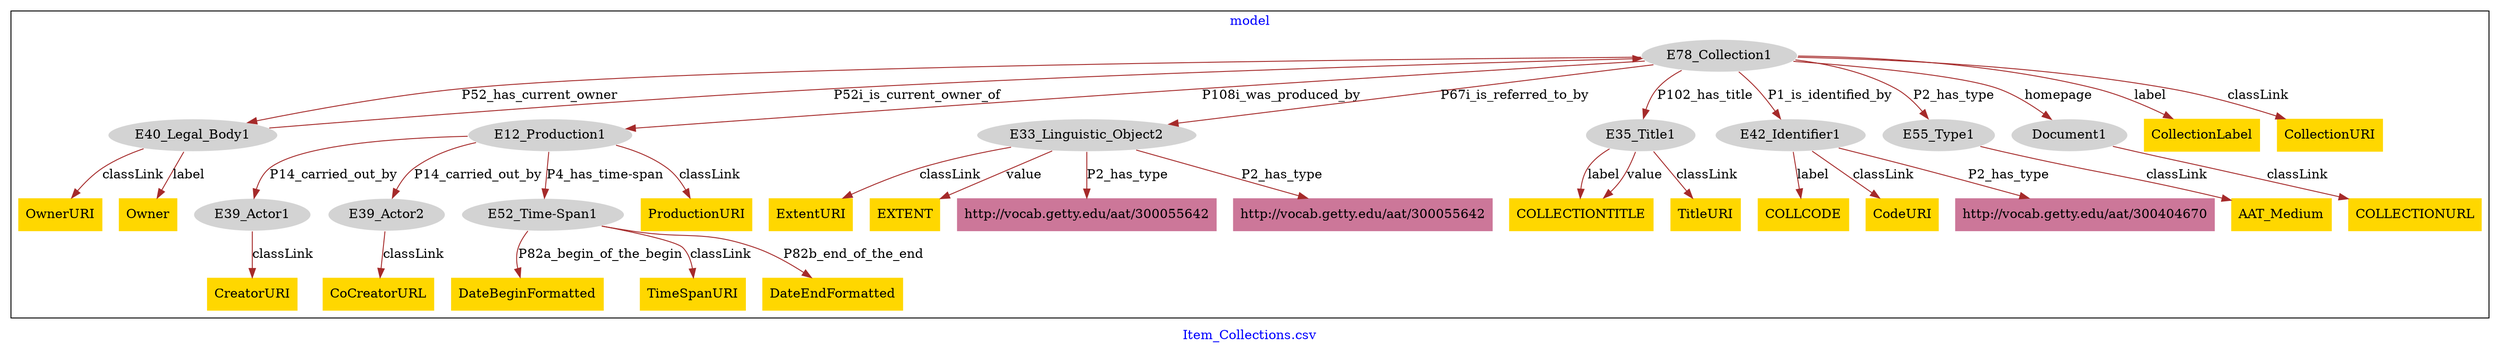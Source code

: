 digraph n0 {
fontcolor="blue"
remincross="true"
label="Item_Collections.csv"
subgraph cluster {
label="model"
n2[style="filled",color="white",fillcolor="lightgray",label="E12_Production1"];
n3[style="filled",color="white",fillcolor="lightgray",label="E39_Actor1"];
n4[style="filled",color="white",fillcolor="lightgray",label="E39_Actor2"];
n5[style="filled",color="white",fillcolor="lightgray",label="E52_Time-Span1"];
n6[style="filled",color="white",fillcolor="lightgray",label="E40_Legal_Body1"];
n7[style="filled",color="white",fillcolor="lightgray",label="E78_Collection1"];
n8[style="filled",color="white",fillcolor="lightgray",label="E33_Linguistic_Object2"];
n9[style="filled",color="white",fillcolor="lightgray",label="E35_Title1"];
n10[style="filled",color="white",fillcolor="lightgray",label="E42_Identifier1"];
n11[style="filled",color="white",fillcolor="lightgray",label="E55_Type1"];
n12[style="filled",color="white",fillcolor="lightgray",label="Document1"];
n13[shape="plaintext",style="filled",fillcolor="gold",label="AAT_Medium"];
n14[shape="plaintext",style="filled",fillcolor="gold",label="ExtentURI"];
n15[shape="plaintext",style="filled",fillcolor="gold",label="COLLCODE"];
n16[shape="plaintext",style="filled",fillcolor="gold",label="CodeURI"];
n17[shape="plaintext",style="filled",fillcolor="gold",label="ProductionURI"];
n18[shape="plaintext",style="filled",fillcolor="gold",label="CreatorURI"];
n19[shape="plaintext",style="filled",fillcolor="gold",label="DateBeginFormatted"];
n20[shape="plaintext",style="filled",fillcolor="gold",label="TimeSpanURI"];
n21[shape="plaintext",style="filled",fillcolor="gold",label="EXTENT"];
n22[shape="plaintext",style="filled",fillcolor="gold",label="OwnerURI"];
n23[shape="plaintext",style="filled",fillcolor="gold",label="COLLECTIONTITLE"];
n24[shape="plaintext",style="filled",fillcolor="gold",label="COLLECTIONURL"];
n25[shape="plaintext",style="filled",fillcolor="gold",label="TitleURI"];
n26[shape="plaintext",style="filled",fillcolor="gold",label="CollectionLabel"];
n27[shape="plaintext",style="filled",fillcolor="gold",label="DateEndFormatted"];
n28[shape="plaintext",style="filled",fillcolor="gold",label="CollectionURI"];
n29[shape="plaintext",style="filled",fillcolor="gold",label="CoCreatorURL"];
n30[shape="plaintext",style="filled",fillcolor="gold",label="Owner"];
n31[shape="plaintext",style="filled",fillcolor="#CC7799",label="http://vocab.getty.edu/aat/300055642"];
n32[shape="plaintext",style="filled",fillcolor="#CC7799",label="http://vocab.getty.edu/aat/300055642"];
n33[shape="plaintext",style="filled",fillcolor="#CC7799",label="http://vocab.getty.edu/aat/300404670"];
}
n2 -> n3[color="brown",fontcolor="black",label="P14_carried_out_by"]
n2 -> n4[color="brown",fontcolor="black",label="P14_carried_out_by"]
n2 -> n5[color="brown",fontcolor="black",label="P4_has_time-span"]
n6 -> n7[color="brown",fontcolor="black",label="P52i_is_current_owner_of"]
n7 -> n2[color="brown",fontcolor="black",label="P108i_was_produced_by"]
n7 -> n8[color="brown",fontcolor="black",label="P67i_is_referred_to_by"]
n7 -> n9[color="brown",fontcolor="black",label="P102_has_title"]
n7 -> n10[color="brown",fontcolor="black",label="P1_is_identified_by"]
n7 -> n11[color="brown",fontcolor="black",label="P2_has_type"]
n7 -> n12[color="brown",fontcolor="black",label="homepage"]
n11 -> n13[color="brown",fontcolor="black",label="classLink"]
n8 -> n14[color="brown",fontcolor="black",label="classLink"]
n10 -> n15[color="brown",fontcolor="black",label="label"]
n10 -> n16[color="brown",fontcolor="black",label="classLink"]
n2 -> n17[color="brown",fontcolor="black",label="classLink"]
n3 -> n18[color="brown",fontcolor="black",label="classLink"]
n5 -> n19[color="brown",fontcolor="black",label="P82a_begin_of_the_begin"]
n5 -> n20[color="brown",fontcolor="black",label="classLink"]
n8 -> n21[color="brown",fontcolor="black",label="value"]
n6 -> n22[color="brown",fontcolor="black",label="classLink"]
n9 -> n23[color="brown",fontcolor="black",label="label"]
n12 -> n24[color="brown",fontcolor="black",label="classLink"]
n9 -> n25[color="brown",fontcolor="black",label="classLink"]
n7 -> n26[color="brown",fontcolor="black",label="label"]
n5 -> n27[color="brown",fontcolor="black",label="P82b_end_of_the_end"]
n7 -> n28[color="brown",fontcolor="black",label="classLink"]
n4 -> n29[color="brown",fontcolor="black",label="classLink"]
n6 -> n30[color="brown",fontcolor="black",label="label"]
n7 -> n6[color="brown",fontcolor="black",label="P52_has_current_owner"]
n9 -> n23[color="brown",fontcolor="black",label="value"]
n8 -> n31[color="brown",fontcolor="black",label="P2_has_type"]
n8 -> n32[color="brown",fontcolor="black",label="P2_has_type"]
n10 -> n33[color="brown",fontcolor="black",label="P2_has_type"]
}
